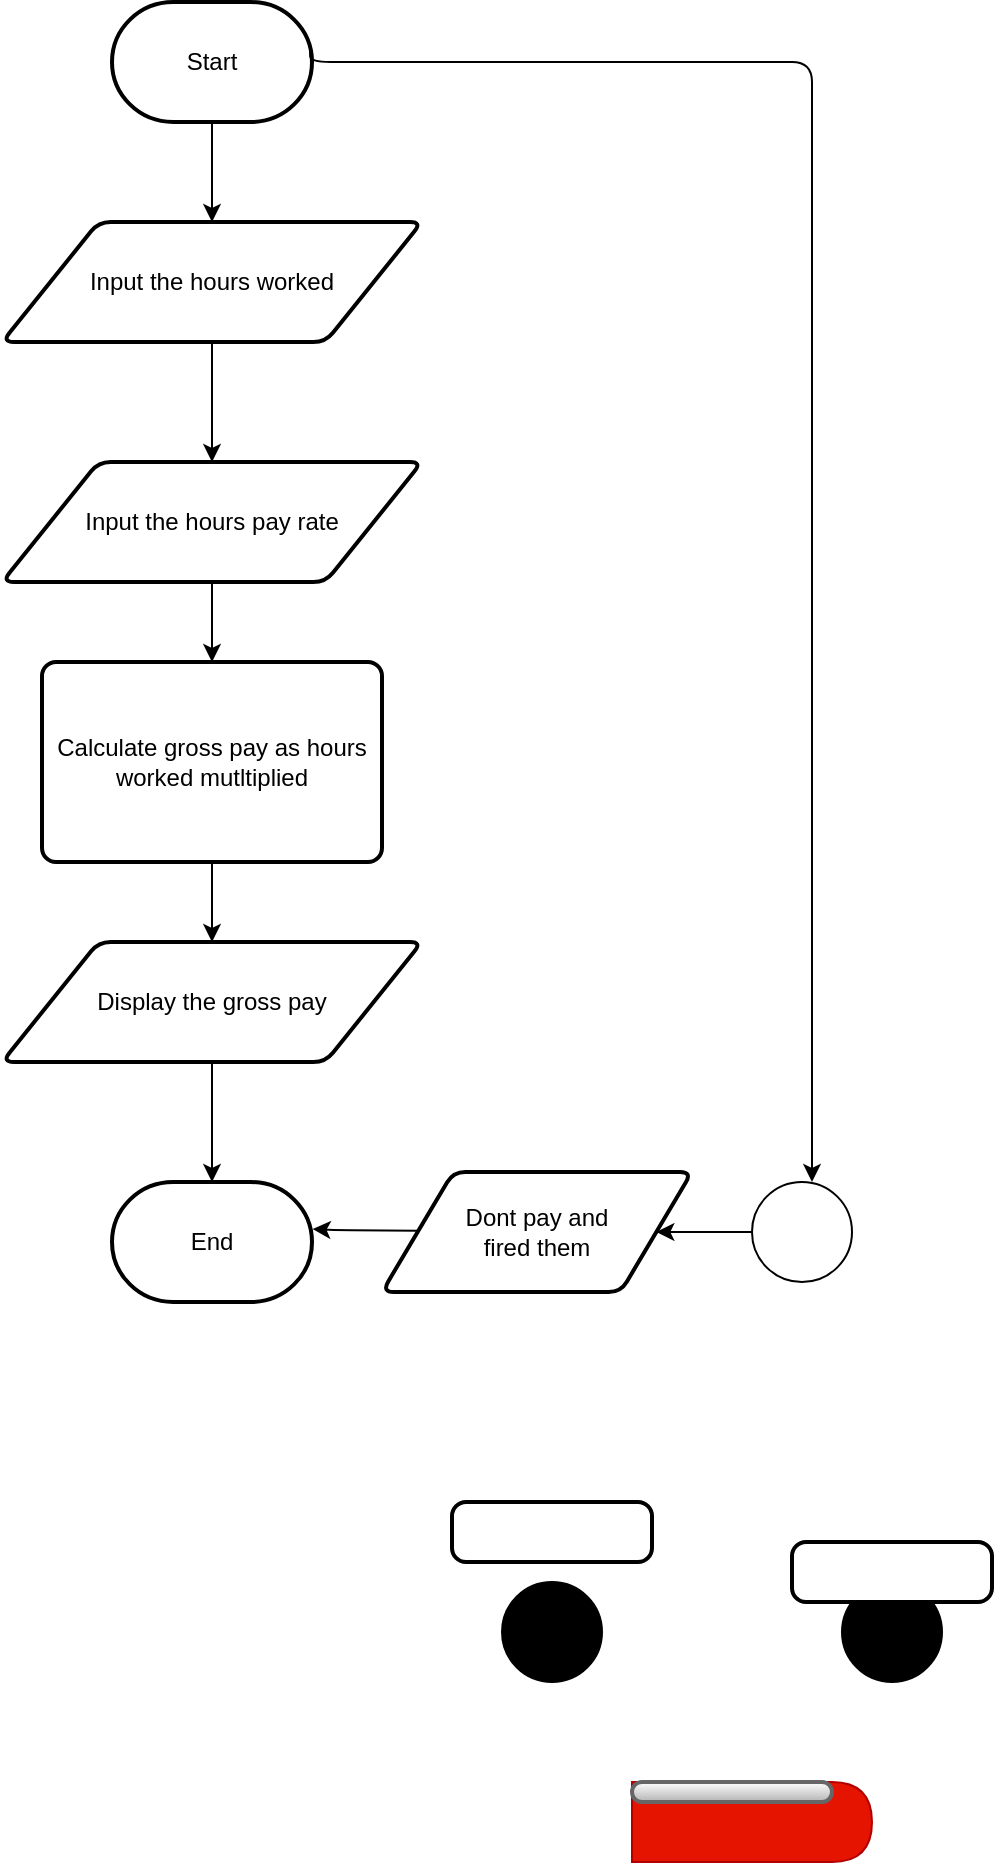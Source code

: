 <mxfile>
    <diagram id="7oKUL1NizEWxp9rxPd1W" name="Page-1">
        <mxGraphModel dx="1835" dy="1317" grid="1" gridSize="10" guides="1" tooltips="1" connect="1" arrows="1" fold="1" page="1" pageScale="1" pageWidth="850" pageHeight="1100" math="0" shadow="0">
            <root>
                <mxCell id="0"/>
                <mxCell id="1" parent="0"/>
                <mxCell id="10" style="edgeStyle=none;html=1;entryX=0.5;entryY=0;entryDx=0;entryDy=0;" edge="1" parent="1" source="4" target="5">
                    <mxGeometry relative="1" as="geometry"/>
                </mxCell>
                <mxCell id="4" value="Start" style="strokeWidth=2;html=1;shape=mxgraph.flowchart.terminator;whiteSpace=wrap;" vertex="1" parent="1">
                    <mxGeometry x="250" y="40" width="100" height="60" as="geometry"/>
                </mxCell>
                <mxCell id="11" style="edgeStyle=none;html=1;entryX=0.5;entryY=0;entryDx=0;entryDy=0;" edge="1" parent="1" source="5" target="6">
                    <mxGeometry relative="1" as="geometry"/>
                </mxCell>
                <mxCell id="5" value="Input the hours worked" style="shape=parallelogram;html=1;strokeWidth=2;perimeter=parallelogramPerimeter;whiteSpace=wrap;rounded=1;arcSize=12;size=0.23;" vertex="1" parent="1">
                    <mxGeometry x="195" y="150" width="210" height="60" as="geometry"/>
                </mxCell>
                <mxCell id="12" style="edgeStyle=none;html=1;exitX=0.5;exitY=1;exitDx=0;exitDy=0;" edge="1" parent="1" source="6" target="7">
                    <mxGeometry relative="1" as="geometry"/>
                </mxCell>
                <mxCell id="6" value="Input the hours pay rate" style="shape=parallelogram;html=1;strokeWidth=2;perimeter=parallelogramPerimeter;whiteSpace=wrap;rounded=1;arcSize=12;size=0.23;" vertex="1" parent="1">
                    <mxGeometry x="195" y="270" width="210" height="60" as="geometry"/>
                </mxCell>
                <mxCell id="13" style="edgeStyle=none;html=1;exitX=0.5;exitY=1;exitDx=0;exitDy=0;entryX=0.5;entryY=0;entryDx=0;entryDy=0;" edge="1" parent="1" source="7" target="8">
                    <mxGeometry relative="1" as="geometry"/>
                </mxCell>
                <mxCell id="7" value="Calculate gross pay as hours worked mutltiplied" style="rounded=1;whiteSpace=wrap;html=1;absoluteArcSize=1;arcSize=14;strokeWidth=2;" vertex="1" parent="1">
                    <mxGeometry x="215" y="370" width="170" height="100" as="geometry"/>
                </mxCell>
                <mxCell id="14" style="edgeStyle=none;html=1;exitX=0.5;exitY=1;exitDx=0;exitDy=0;entryX=0.5;entryY=0;entryDx=0;entryDy=0;entryPerimeter=0;" edge="1" parent="1" source="8" target="9">
                    <mxGeometry relative="1" as="geometry"/>
                </mxCell>
                <mxCell id="8" value="Display the gross pay" style="shape=parallelogram;html=1;strokeWidth=2;perimeter=parallelogramPerimeter;whiteSpace=wrap;rounded=1;arcSize=12;size=0.23;" vertex="1" parent="1">
                    <mxGeometry x="195" y="510" width="210" height="60" as="geometry"/>
                </mxCell>
                <mxCell id="9" value="End" style="strokeWidth=2;html=1;shape=mxgraph.flowchart.terminator;whiteSpace=wrap;" vertex="1" parent="1">
                    <mxGeometry x="250" y="630" width="100" height="60" as="geometry"/>
                </mxCell>
                <mxCell id="16" value="" style="edgeStyle=elbowEdgeStyle;elbow=vertical;endArrow=classic;html=1;exitX=0.991;exitY=0.405;exitDx=0;exitDy=0;exitPerimeter=0;" edge="1" parent="1" source="4" target="17">
                    <mxGeometry width="50" height="50" relative="1" as="geometry">
                        <mxPoint x="550" y="280" as="sourcePoint"/>
                        <mxPoint x="600" y="630" as="targetPoint"/>
                        <Array as="points">
                            <mxPoint x="600" y="70"/>
                        </Array>
                    </mxGeometry>
                </mxCell>
                <mxCell id="18" style="edgeStyle=none;html=1;entryX=1;entryY=0.5;entryDx=0;entryDy=0;" edge="1" parent="1" source="17" target="19">
                    <mxGeometry relative="1" as="geometry"/>
                </mxCell>
                <mxCell id="17" value="" style="verticalLabelPosition=bottom;verticalAlign=top;html=1;shape=mxgraph.flowchart.on-page_reference;" vertex="1" parent="1">
                    <mxGeometry x="570" y="630" width="50" height="50" as="geometry"/>
                </mxCell>
                <mxCell id="20" style="edgeStyle=none;html=1;entryX=1.003;entryY=0.392;entryDx=0;entryDy=0;entryPerimeter=0;" edge="1" parent="1" source="19" target="9">
                    <mxGeometry relative="1" as="geometry">
                        <Array as="points">
                            <mxPoint x="360" y="654"/>
                        </Array>
                    </mxGeometry>
                </mxCell>
                <mxCell id="19" value="Dont pay and &lt;br&gt;fired them" style="shape=parallelogram;html=1;strokeWidth=2;perimeter=parallelogramPerimeter;whiteSpace=wrap;rounded=1;arcSize=12;size=0.23;" vertex="1" parent="1">
                    <mxGeometry x="385" y="625" width="155" height="60" as="geometry"/>
                </mxCell>
                <mxCell id="23" value="" style="rounded=1;whiteSpace=wrap;html=1;absoluteArcSize=1;arcSize=14;strokeWidth=2;" vertex="1" parent="1">
                    <mxGeometry x="420" y="790" width="100" height="30" as="geometry"/>
                </mxCell>
                <mxCell id="25" value="" style="verticalLabelPosition=bottom;verticalAlign=top;html=1;shape=mxgraph.flowchart.on-page_reference;fillColor=#000000;" vertex="1" parent="1">
                    <mxGeometry x="445" y="830" width="50" height="50" as="geometry"/>
                </mxCell>
                <mxCell id="26" value="" style="verticalLabelPosition=bottom;verticalAlign=top;html=1;shape=mxgraph.flowchart.on-page_reference;fillColor=#000000;" vertex="1" parent="1">
                    <mxGeometry x="615" y="830" width="50" height="50" as="geometry"/>
                </mxCell>
                <mxCell id="27" value="" style="rounded=1;whiteSpace=wrap;html=1;absoluteArcSize=1;arcSize=14;strokeWidth=2;" vertex="1" parent="1">
                    <mxGeometry x="590" y="810" width="100" height="30" as="geometry"/>
                </mxCell>
                <mxCell id="28" value="" style="shape=delay;whiteSpace=wrap;html=1;fillColor=#e51400;strokeColor=#B20000;fontColor=#ffffff;" vertex="1" parent="1">
                    <mxGeometry x="510" y="930" width="120" height="40" as="geometry"/>
                </mxCell>
                <mxCell id="29" value="" style="rounded=1;whiteSpace=wrap;html=1;absoluteArcSize=1;arcSize=14;strokeWidth=2;fillColor=#FFFFFF;gradientColor=#b3b3b3;strokeColor=#666666;" vertex="1" parent="1">
                    <mxGeometry x="510" y="930" width="100" height="10" as="geometry"/>
                </mxCell>
            </root>
        </mxGraphModel>
    </diagram>
</mxfile>
